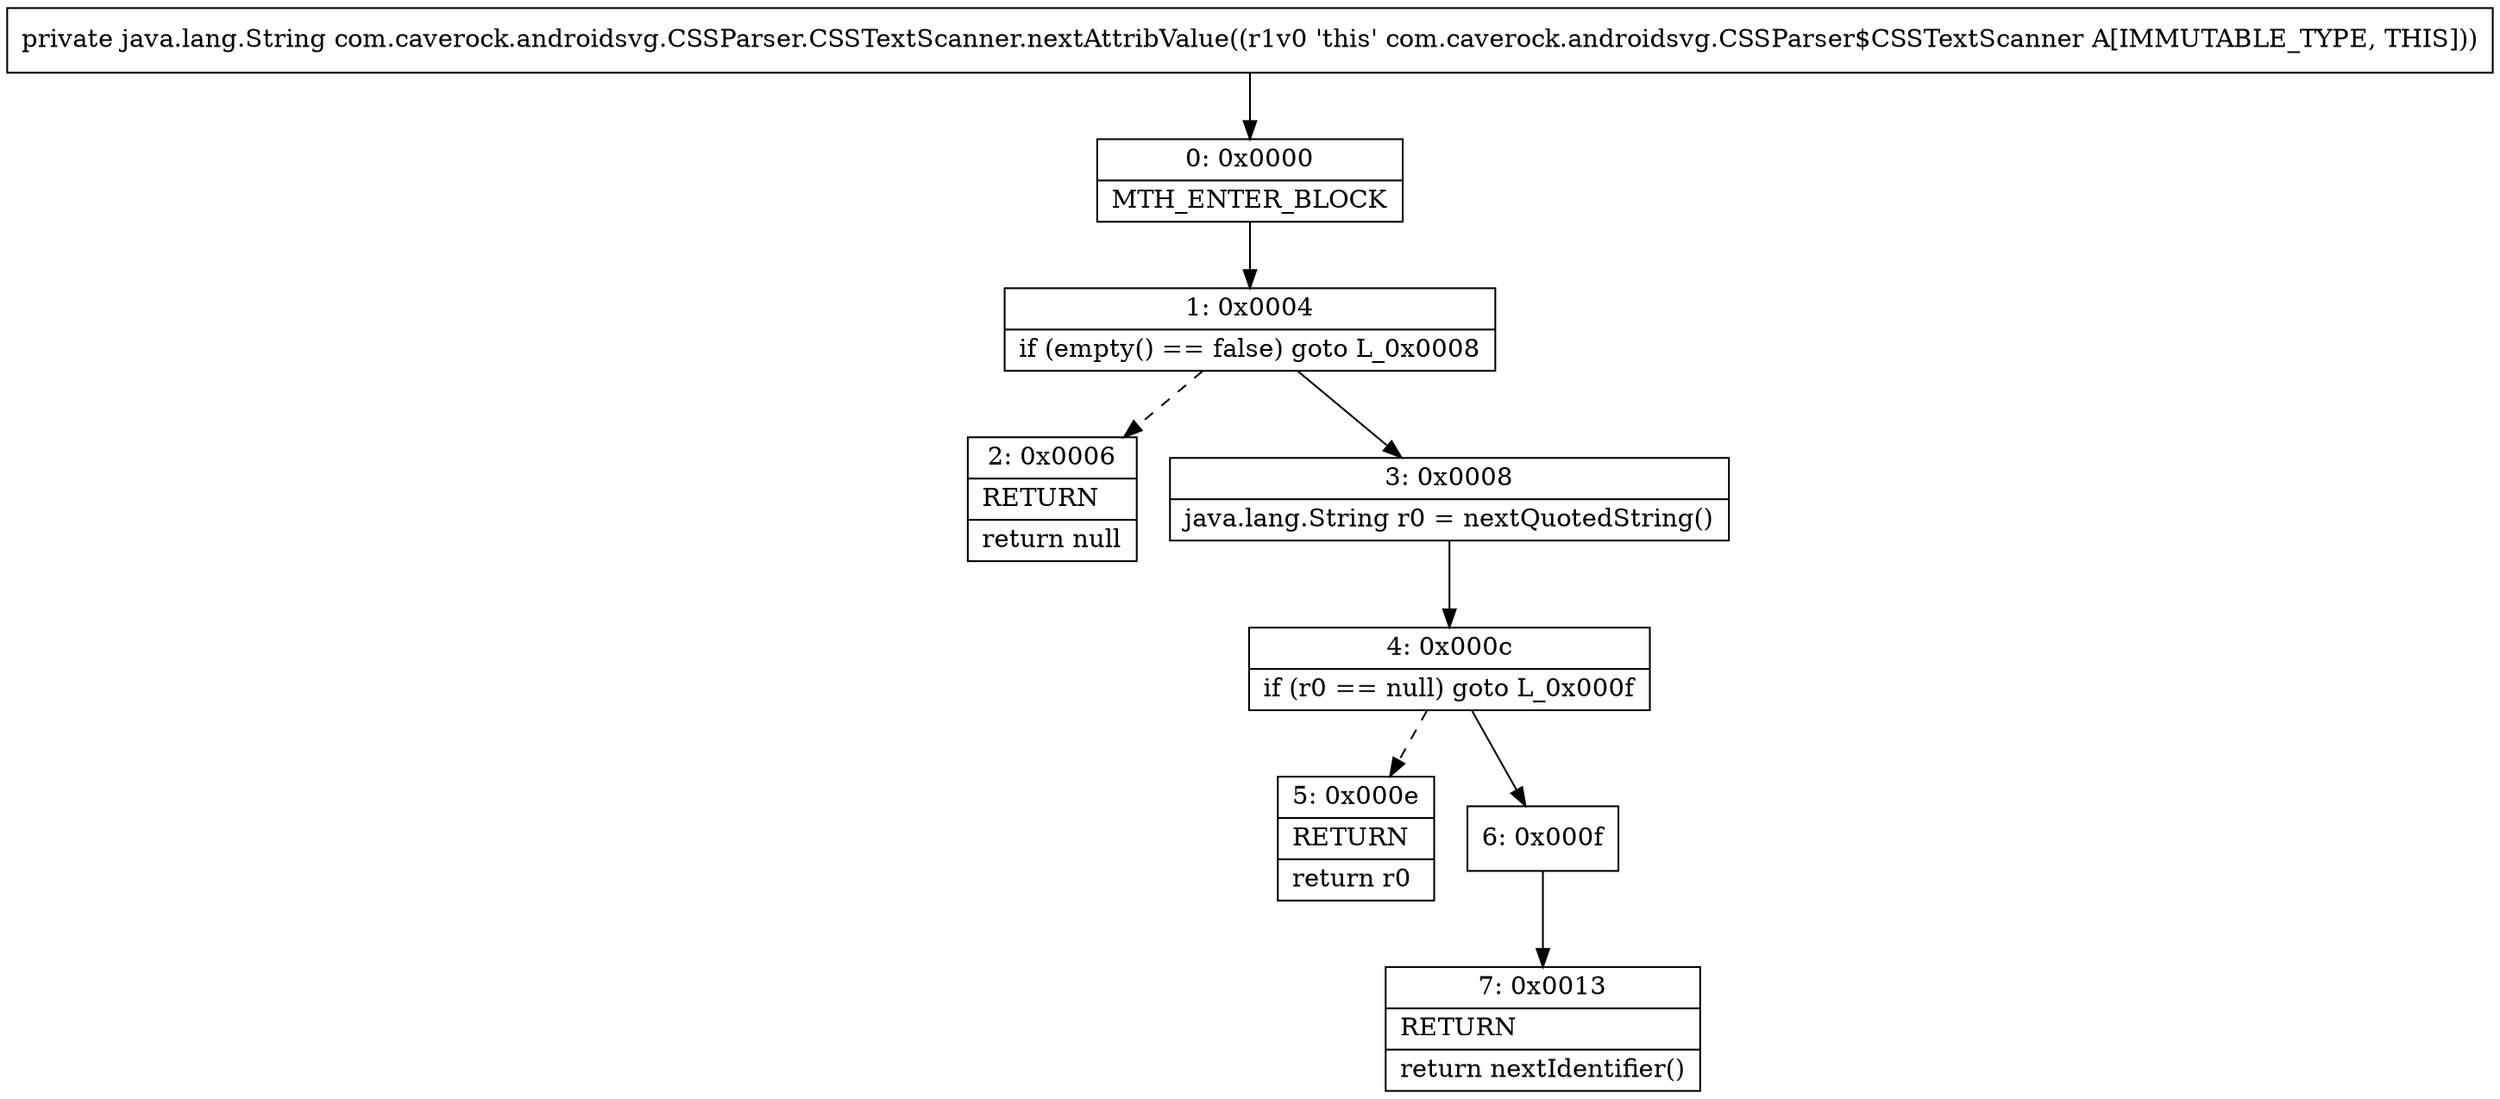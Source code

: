 digraph "CFG forcom.caverock.androidsvg.CSSParser.CSSTextScanner.nextAttribValue()Ljava\/lang\/String;" {
Node_0 [shape=record,label="{0\:\ 0x0000|MTH_ENTER_BLOCK\l}"];
Node_1 [shape=record,label="{1\:\ 0x0004|if (empty() == false) goto L_0x0008\l}"];
Node_2 [shape=record,label="{2\:\ 0x0006|RETURN\l|return null\l}"];
Node_3 [shape=record,label="{3\:\ 0x0008|java.lang.String r0 = nextQuotedString()\l}"];
Node_4 [shape=record,label="{4\:\ 0x000c|if (r0 == null) goto L_0x000f\l}"];
Node_5 [shape=record,label="{5\:\ 0x000e|RETURN\l|return r0\l}"];
Node_6 [shape=record,label="{6\:\ 0x000f}"];
Node_7 [shape=record,label="{7\:\ 0x0013|RETURN\l|return nextIdentifier()\l}"];
MethodNode[shape=record,label="{private java.lang.String com.caverock.androidsvg.CSSParser.CSSTextScanner.nextAttribValue((r1v0 'this' com.caverock.androidsvg.CSSParser$CSSTextScanner A[IMMUTABLE_TYPE, THIS])) }"];
MethodNode -> Node_0;
Node_0 -> Node_1;
Node_1 -> Node_2[style=dashed];
Node_1 -> Node_3;
Node_3 -> Node_4;
Node_4 -> Node_5[style=dashed];
Node_4 -> Node_6;
Node_6 -> Node_7;
}

